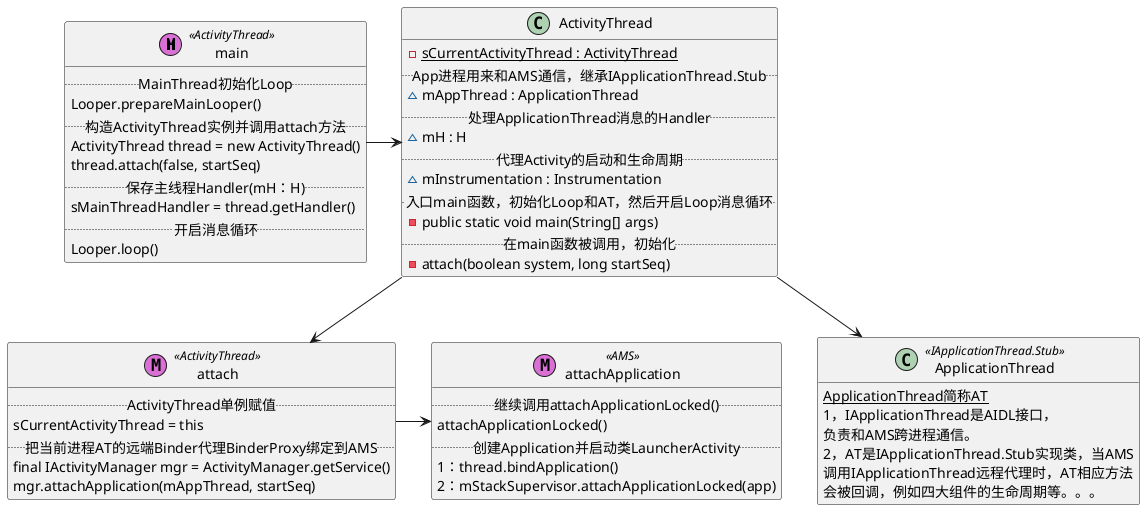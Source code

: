 @startuml

'ActivityThread类main入口函数
class main<<(M,orchid)ActivityThread>>{
    .. MainThread初始化Loop ..
    Looper.prepareMainLooper()
    .. 构造ActivityThread实例并调用attach方法 ..
    ActivityThread thread = new ActivityThread()
    thread.attach(false, startSeq)
    .. 保存主线程Handler(mH：H) ..
    sMainThreadHandler = thread.getHandler()
    .. 开启消息循环 ..
    Looper.loop()
}

class ActivityThread {
    - {static} sCurrentActivityThread : ActivityThread
    .. App进程用来和AMS通信，继承IApplicationThread.Stub ..
    ~mAppThread : ApplicationThread
    .. 处理ApplicationThread消息的Handler ..
    ~mH : H
    .. 代理Activity的启动和生命周期 ..
    ~mInstrumentation : Instrumentation
    .. 入口main函数，初始化Loop和AT，然后开启Loop消息循环 ..
    -public static void main(String[] args)
    .. 在main函数被调用，初始化 ..
    -attach(boolean system, long startSeq)
}

class ApplicationThread<<IApplicationThread.Stub>>{
    {static}ApplicationThread简称AT
    1，IApplicationThread是AIDL接口，
    负责和AMS跨进程通信。
    2，AT是IApplicationThread.Stub实现类，当AMS
    调用IApplicationThread远程代理时，AT相应方法
    会被回调，例如四大组件的生命周期等。。。
}
hide ApplicationThread empty method

'ActivityThread的attach函数
class attach<<(M,orchid)ActivityThread>>{
    .. ActivityThread单例赋值 ..
    sCurrentActivityThread = this
    .. 把当前进程AT的远端Binder代理BinderProxy绑定到AMS ..
    final IActivityManager mgr = ActivityManager.getService()
    mgr.attachApplication(mAppThread, startSeq)
}

'AMS的attachApplication函数
class attachApplication<<(M,orchid)AMS>>{
    .. 继续调用attachApplicationLocked() ..
    attachApplicationLocked()
    .. 创建Application并启动类LauncherActivity ..
    1：thread.bindApplication()
    2：mStackSupervisor.attachApplicationLocked(app)
'            mStackSupervisor.realStartActivityLocked    ActivityStackSupervisor类型
}

'关系链
main -> ActivityThread
ActivityThread --> ApplicationThread
ActivityThread --> attach
attach -> attachApplication

@enduml